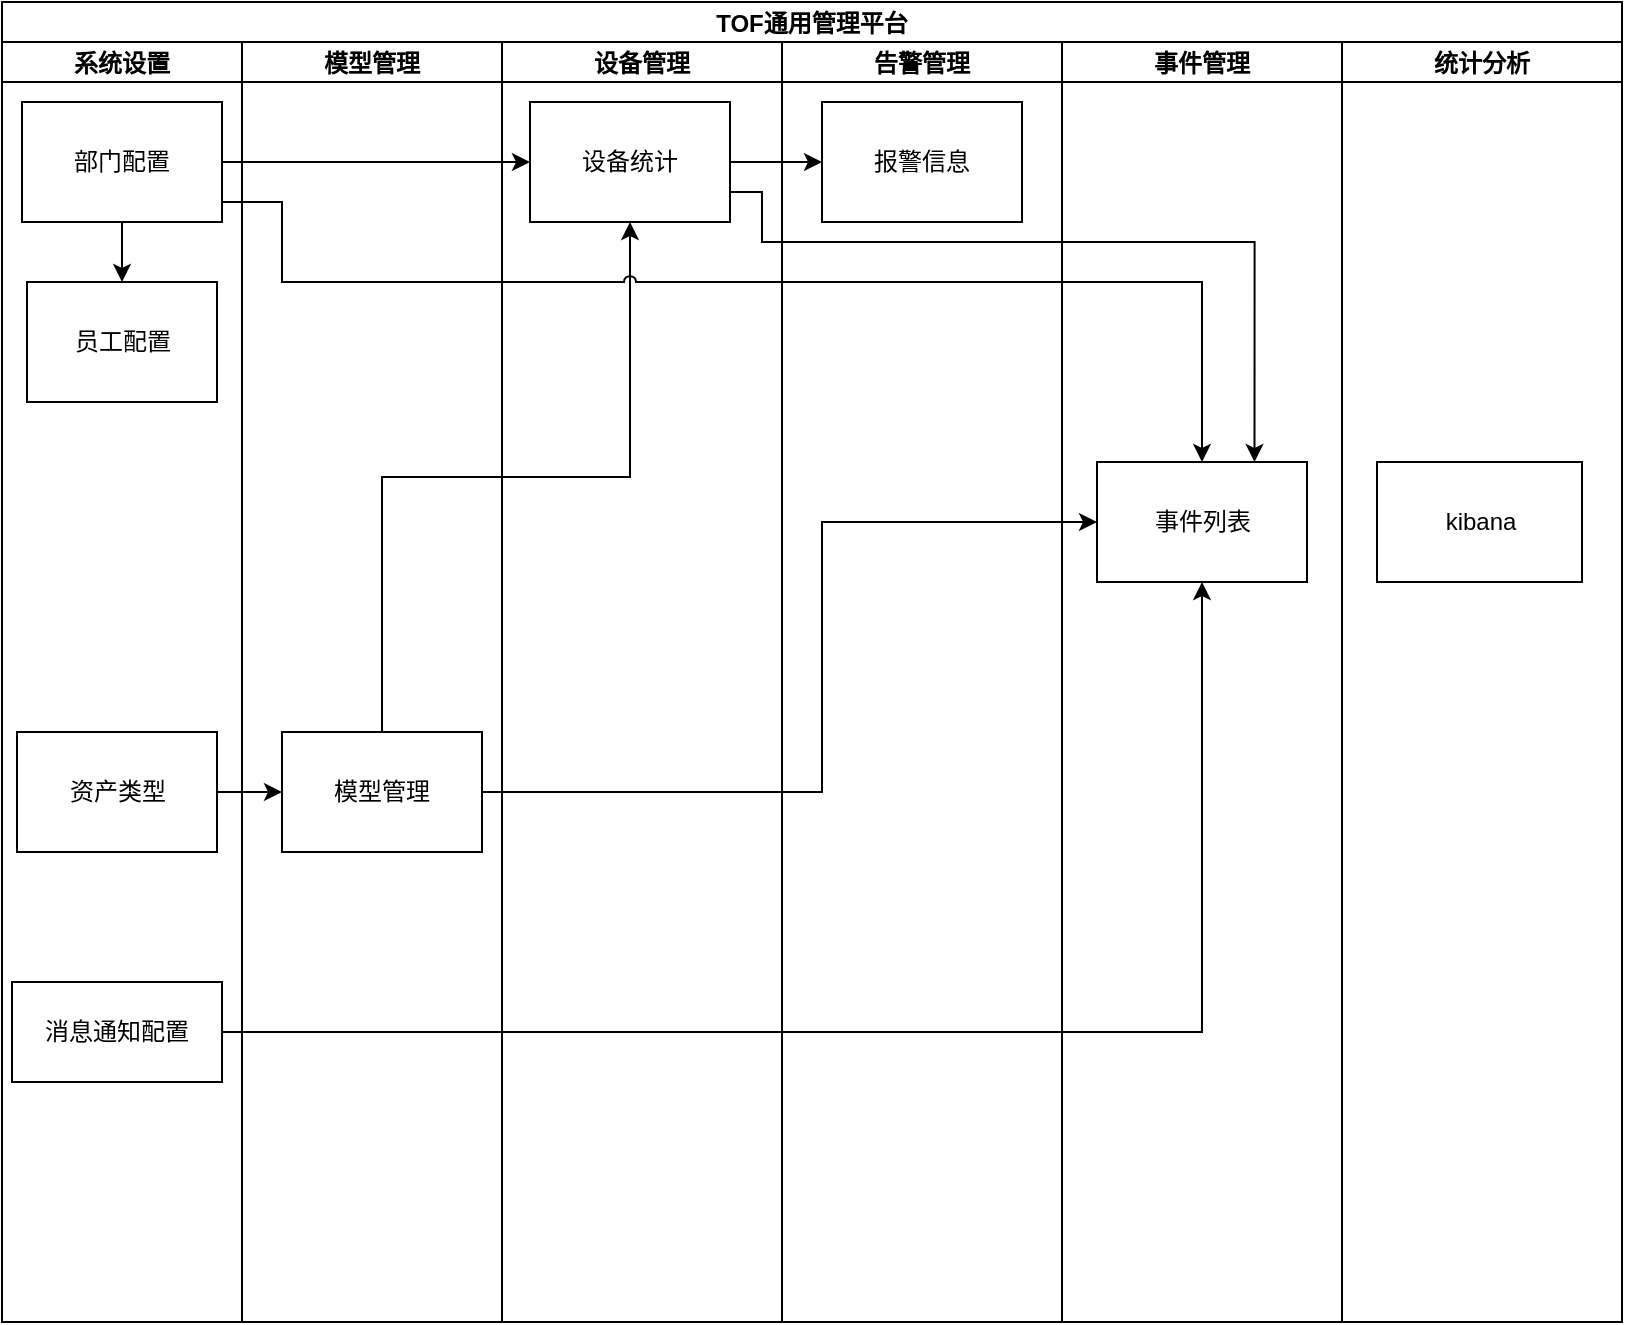 <mxfile version="17.2.4" type="github">
  <diagram id="q9UrEvC_dNN4-reGY-YF" name="第 1 页">
    <mxGraphModel dx="858" dy="1153" grid="1" gridSize="10" guides="1" tooltips="1" connect="1" arrows="1" fold="1" page="1" pageScale="1" pageWidth="827" pageHeight="1169" math="0" shadow="0">
      <root>
        <mxCell id="0" />
        <mxCell id="1" parent="0" />
        <mxCell id="6W5VXJktoGSDrMuBD9_8-5" value="TOF通用管理平台" style="swimlane;childLayout=stackLayout;resizeParent=1;resizeParentMax=0;startSize=20;" vertex="1" parent="1">
          <mxGeometry x="60" y="140" width="810" height="660" as="geometry" />
        </mxCell>
        <mxCell id="6W5VXJktoGSDrMuBD9_8-19" style="edgeStyle=orthogonalEdgeStyle;rounded=0;orthogonalLoop=1;jettySize=auto;html=1;exitX=1;exitY=0.5;exitDx=0;exitDy=0;" edge="1" parent="6W5VXJktoGSDrMuBD9_8-5" source="6W5VXJktoGSDrMuBD9_8-15" target="6W5VXJktoGSDrMuBD9_8-16">
          <mxGeometry relative="1" as="geometry" />
        </mxCell>
        <mxCell id="6W5VXJktoGSDrMuBD9_8-6" value="系统设置" style="swimlane;startSize=20;" vertex="1" parent="6W5VXJktoGSDrMuBD9_8-5">
          <mxGeometry y="20" width="120" height="640" as="geometry" />
        </mxCell>
        <mxCell id="6W5VXJktoGSDrMuBD9_8-12" style="edgeStyle=orthogonalEdgeStyle;rounded=0;orthogonalLoop=1;jettySize=auto;html=1;exitX=0.5;exitY=1;exitDx=0;exitDy=0;entryX=0.5;entryY=0;entryDx=0;entryDy=0;" edge="1" parent="6W5VXJktoGSDrMuBD9_8-6" source="6W5VXJktoGSDrMuBD9_8-9" target="6W5VXJktoGSDrMuBD9_8-11">
          <mxGeometry relative="1" as="geometry" />
        </mxCell>
        <mxCell id="6W5VXJktoGSDrMuBD9_8-9" value="部门配置" style="whiteSpace=wrap;html=1;" vertex="1" parent="6W5VXJktoGSDrMuBD9_8-6">
          <mxGeometry x="10" y="30" width="100" height="60" as="geometry" />
        </mxCell>
        <mxCell id="6W5VXJktoGSDrMuBD9_8-11" value="员工配置" style="whiteSpace=wrap;html=1;" vertex="1" parent="6W5VXJktoGSDrMuBD9_8-6">
          <mxGeometry x="12.5" y="120" width="95" height="60" as="geometry" />
        </mxCell>
        <mxCell id="6W5VXJktoGSDrMuBD9_8-15" value="资产类型" style="whiteSpace=wrap;html=1;" vertex="1" parent="6W5VXJktoGSDrMuBD9_8-6">
          <mxGeometry x="7.5" y="345" width="100" height="60" as="geometry" />
        </mxCell>
        <mxCell id="6W5VXJktoGSDrMuBD9_8-37" value="消息通知配置" style="whiteSpace=wrap;html=1;" vertex="1" parent="6W5VXJktoGSDrMuBD9_8-6">
          <mxGeometry x="5" y="470" width="105" height="50" as="geometry" />
        </mxCell>
        <mxCell id="6W5VXJktoGSDrMuBD9_8-7" value="模型管理" style="swimlane;startSize=20;" vertex="1" parent="6W5VXJktoGSDrMuBD9_8-5">
          <mxGeometry x="120" y="20" width="130" height="640" as="geometry" />
        </mxCell>
        <mxCell id="6W5VXJktoGSDrMuBD9_8-16" value="模型管理" style="whiteSpace=wrap;html=1;" vertex="1" parent="6W5VXJktoGSDrMuBD9_8-7">
          <mxGeometry x="20" y="345" width="100" height="60" as="geometry" />
        </mxCell>
        <mxCell id="6W5VXJktoGSDrMuBD9_8-22" style="edgeStyle=orthogonalEdgeStyle;rounded=0;orthogonalLoop=1;jettySize=auto;html=1;exitX=1;exitY=0.5;exitDx=0;exitDy=0;entryX=0;entryY=0.5;entryDx=0;entryDy=0;" edge="1" parent="6W5VXJktoGSDrMuBD9_8-5" source="6W5VXJktoGSDrMuBD9_8-9" target="6W5VXJktoGSDrMuBD9_8-20">
          <mxGeometry relative="1" as="geometry">
            <Array as="points">
              <mxPoint x="200" y="80" />
              <mxPoint x="200" y="80" />
            </Array>
          </mxGeometry>
        </mxCell>
        <mxCell id="6W5VXJktoGSDrMuBD9_8-21" style="edgeStyle=orthogonalEdgeStyle;rounded=0;orthogonalLoop=1;jettySize=auto;html=1;exitX=0.5;exitY=0;exitDx=0;exitDy=0;entryX=0.5;entryY=1;entryDx=0;entryDy=0;" edge="1" parent="6W5VXJktoGSDrMuBD9_8-5" source="6W5VXJktoGSDrMuBD9_8-16" target="6W5VXJktoGSDrMuBD9_8-20">
          <mxGeometry relative="1" as="geometry" />
        </mxCell>
        <mxCell id="6W5VXJktoGSDrMuBD9_8-8" value="设备管理" style="swimlane;startSize=20;" vertex="1" parent="6W5VXJktoGSDrMuBD9_8-5">
          <mxGeometry x="250" y="20" width="140" height="640" as="geometry" />
        </mxCell>
        <mxCell id="6W5VXJktoGSDrMuBD9_8-20" value="设备统计" style="whiteSpace=wrap;html=1;" vertex="1" parent="6W5VXJktoGSDrMuBD9_8-8">
          <mxGeometry x="14" y="30" width="100" height="60" as="geometry" />
        </mxCell>
        <mxCell id="6W5VXJktoGSDrMuBD9_8-28" value="告警管理" style="swimlane;startSize=20;" vertex="1" parent="6W5VXJktoGSDrMuBD9_8-5">
          <mxGeometry x="390" y="20" width="140" height="640" as="geometry" />
        </mxCell>
        <mxCell id="6W5VXJktoGSDrMuBD9_8-26" value="报警信息" style="whiteSpace=wrap;html=1;" vertex="1" parent="6W5VXJktoGSDrMuBD9_8-28">
          <mxGeometry x="20" y="30" width="100" height="60" as="geometry" />
        </mxCell>
        <mxCell id="6W5VXJktoGSDrMuBD9_8-30" value="事件管理" style="swimlane;startSize=20;" vertex="1" parent="6W5VXJktoGSDrMuBD9_8-5">
          <mxGeometry x="530" y="20" width="140" height="640" as="geometry" />
        </mxCell>
        <mxCell id="6W5VXJktoGSDrMuBD9_8-31" value="事件列表" style="whiteSpace=wrap;html=1;" vertex="1" parent="6W5VXJktoGSDrMuBD9_8-30">
          <mxGeometry x="17.5" y="210" width="105" height="60" as="geometry" />
        </mxCell>
        <mxCell id="6W5VXJktoGSDrMuBD9_8-35" value="统计分析" style="swimlane;startSize=20;" vertex="1" parent="6W5VXJktoGSDrMuBD9_8-5">
          <mxGeometry x="670" y="20" width="140" height="640" as="geometry" />
        </mxCell>
        <mxCell id="6W5VXJktoGSDrMuBD9_8-36" value="kibana" style="whiteSpace=wrap;html=1;" vertex="1" parent="6W5VXJktoGSDrMuBD9_8-35">
          <mxGeometry x="17.5" y="210" width="102.5" height="60" as="geometry" />
        </mxCell>
        <mxCell id="6W5VXJktoGSDrMuBD9_8-29" style="edgeStyle=orthogonalEdgeStyle;rounded=0;orthogonalLoop=1;jettySize=auto;html=1;exitX=1;exitY=0.5;exitDx=0;exitDy=0;" edge="1" parent="6W5VXJktoGSDrMuBD9_8-5" source="6W5VXJktoGSDrMuBD9_8-20" target="6W5VXJktoGSDrMuBD9_8-26">
          <mxGeometry relative="1" as="geometry" />
        </mxCell>
        <mxCell id="6W5VXJktoGSDrMuBD9_8-32" style="edgeStyle=orthogonalEdgeStyle;rounded=0;orthogonalLoop=1;jettySize=auto;html=1;exitX=1;exitY=0.5;exitDx=0;exitDy=0;entryX=0;entryY=0.5;entryDx=0;entryDy=0;" edge="1" parent="6W5VXJktoGSDrMuBD9_8-5" source="6W5VXJktoGSDrMuBD9_8-16" target="6W5VXJktoGSDrMuBD9_8-31">
          <mxGeometry relative="1" as="geometry">
            <Array as="points">
              <mxPoint x="410" y="395" />
              <mxPoint x="410" y="260" />
            </Array>
          </mxGeometry>
        </mxCell>
        <mxCell id="6W5VXJktoGSDrMuBD9_8-33" style="rounded=0;orthogonalLoop=1;jettySize=auto;html=1;exitX=1;exitY=0.5;exitDx=0;exitDy=0;edgeStyle=orthogonalEdgeStyle;jumpStyle=arc;" edge="1" parent="6W5VXJktoGSDrMuBD9_8-5" source="6W5VXJktoGSDrMuBD9_8-9" target="6W5VXJktoGSDrMuBD9_8-31">
          <mxGeometry relative="1" as="geometry">
            <Array as="points">
              <mxPoint x="110" y="100" />
              <mxPoint x="140" y="100" />
              <mxPoint x="140" y="140" />
              <mxPoint x="600" y="140" />
            </Array>
          </mxGeometry>
        </mxCell>
        <mxCell id="6W5VXJktoGSDrMuBD9_8-34" style="edgeStyle=orthogonalEdgeStyle;rounded=0;orthogonalLoop=1;jettySize=auto;html=1;exitX=1;exitY=0.75;exitDx=0;exitDy=0;entryX=0.75;entryY=0;entryDx=0;entryDy=0;" edge="1" parent="6W5VXJktoGSDrMuBD9_8-5" source="6W5VXJktoGSDrMuBD9_8-20" target="6W5VXJktoGSDrMuBD9_8-31">
          <mxGeometry relative="1" as="geometry">
            <Array as="points">
              <mxPoint x="380" y="95" />
              <mxPoint x="380" y="120" />
              <mxPoint x="626" y="120" />
            </Array>
          </mxGeometry>
        </mxCell>
        <mxCell id="6W5VXJktoGSDrMuBD9_8-38" style="edgeStyle=orthogonalEdgeStyle;rounded=0;jumpStyle=arc;orthogonalLoop=1;jettySize=auto;html=1;exitX=1;exitY=0.5;exitDx=0;exitDy=0;entryX=0.5;entryY=1;entryDx=0;entryDy=0;" edge="1" parent="6W5VXJktoGSDrMuBD9_8-5" source="6W5VXJktoGSDrMuBD9_8-37" target="6W5VXJktoGSDrMuBD9_8-31">
          <mxGeometry relative="1" as="geometry" />
        </mxCell>
      </root>
    </mxGraphModel>
  </diagram>
</mxfile>
